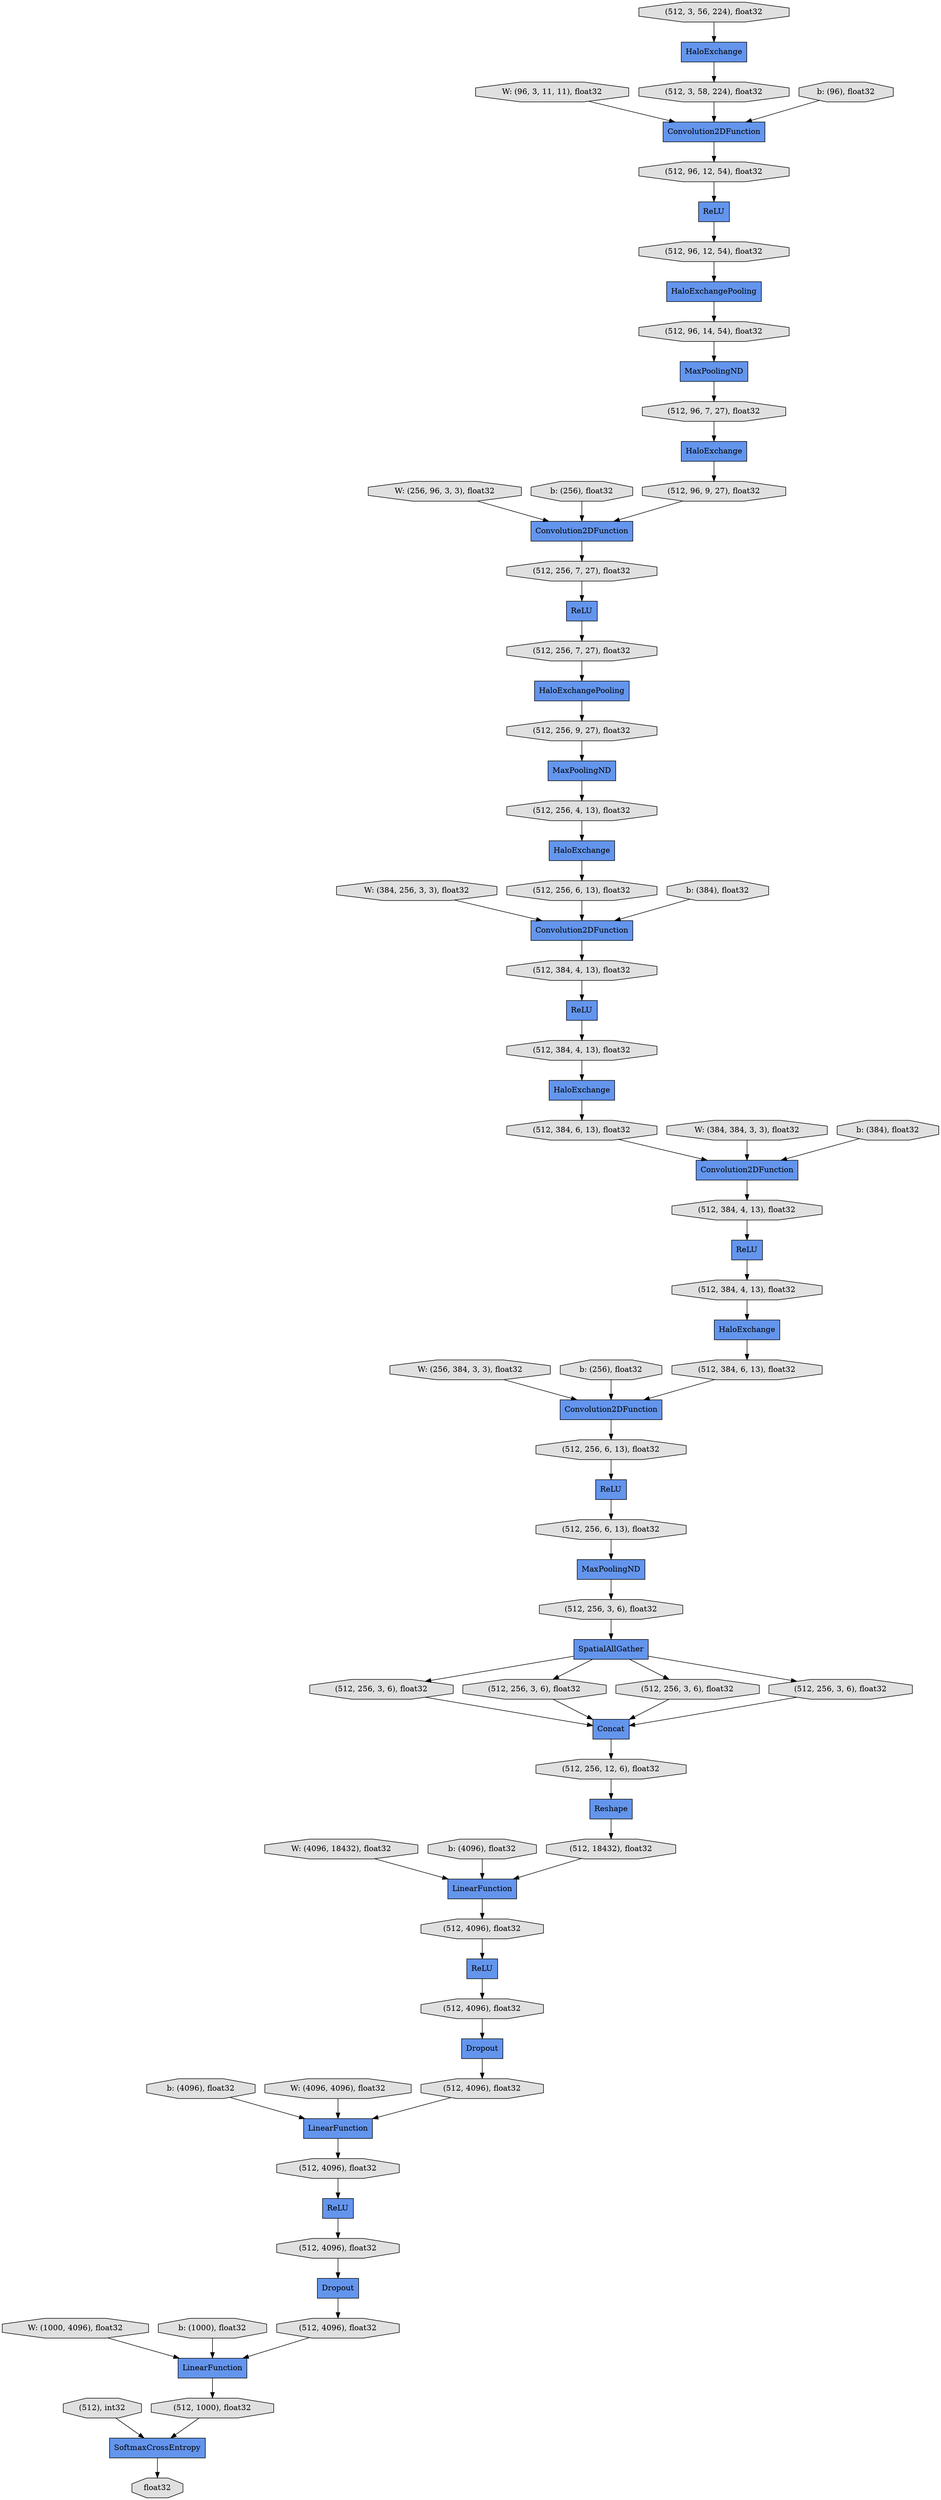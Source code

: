 digraph graphname{rankdir=TB;47247879520336 [label="Concat",shape="record",fillcolor="#6495ED",style="filled"];47249464156432 [label="SoftmaxCrossEntropy",shape="record",fillcolor="#6495ED",style="filled"];47248071966992 [label="b: (4096), float32",shape="octagon",fillcolor="#E0E0E0",style="filled"];47249514373584 [label="(512, 96, 12, 54), float32",shape="octagon",fillcolor="#E0E0E0",style="filled"];47248071967312 [label="W: (1000, 4096), float32",shape="octagon",fillcolor="#E0E0E0",style="filled"];47249514283664 [label="(512, 4096), float32",shape="octagon",fillcolor="#E0E0E0",style="filled"];47246315102992 [label="W: (96, 3, 11, 11), float32",shape="octagon",fillcolor="#E0E0E0",style="filled"];47249514283920 [label="(512, 4096), float32",shape="octagon",fillcolor="#E0E0E0",style="filled"];47248071967696 [label="b: (1000), float32",shape="octagon",fillcolor="#E0E0E0",style="filled"];47249514374096 [label="MaxPoolingND",shape="record",fillcolor="#6495ED",style="filled"];47249514284432 [label="(512, 4096), float32",shape="octagon",fillcolor="#E0E0E0",style="filled"];47249514464720 [label="HaloExchange",shape="record",fillcolor="#6495ED",style="filled"];47249514333712 [label="ReLU",shape="record",fillcolor="#6495ED",style="filled"];47249514284624 [label="(512, 4096), float32",shape="octagon",fillcolor="#E0E0E0",style="filled"];47249514465040 [label="ReLU",shape="record",fillcolor="#6495ED",style="filled"];47249514284880 [label="(512, 1000), float32",shape="octagon",fillcolor="#E0E0E0",style="filled"];47249514334096 [label="Convolution2DFunction",shape="record",fillcolor="#6495ED",style="filled"];47249514334160 [label="(512, 3, 58, 224), float32",shape="octagon",fillcolor="#E0E0E0",style="filled"];47249514285392 [label="(512, 4096), float32",shape="octagon",fillcolor="#E0E0E0",style="filled"];47249514285584 [label="Dropout",shape="record",fillcolor="#6495ED",style="filled"];47249514334736 [label="HaloExchangePooling",shape="record",fillcolor="#6495ED",style="filled"];47249514285840 [label="LinearFunction",shape="record",fillcolor="#6495ED",style="filled"];47249465772816 [label="(512, 96, 12, 54), float32",shape="octagon",fillcolor="#E0E0E0",style="filled"];47249514801936 [label="(512, 3, 56, 224), float32",shape="octagon",fillcolor="#E0E0E0",style="filled"];47249514802000 [label="Convolution2DFunction",shape="record",fillcolor="#6495ED",style="filled"];47249514286480 [label="float32",shape="octagon",fillcolor="#E0E0E0",style="filled"];47249514286608 [label="(512, 4096), float32",shape="octagon",fillcolor="#E0E0E0",style="filled"];47249514376976 [label="HaloExchange",shape="record",fillcolor="#6495ED",style="filled"];47249465888912 [label="(512, 384, 6, 13), float32",shape="octagon",fillcolor="#E0E0E0",style="filled"];47249465921808 [label="ReLU",shape="record",fillcolor="#6495ED",style="filled"];47249465889040 [label="(512, 96, 14, 54), float32",shape="octagon",fillcolor="#E0E0E0",style="filled"];47249465889104 [label="(512, 384, 4, 13), float32",shape="octagon",fillcolor="#E0E0E0",style="filled"];47249465889168 [label="MaxPoolingND",shape="record",fillcolor="#6495ED",style="filled"];47249465922000 [label="(512, 256, 3, 6), float32",shape="octagon",fillcolor="#E0E0E0",style="filled"];47249465889232 [label="(512, 256, 9, 27), float32",shape="octagon",fillcolor="#E0E0E0",style="filled"];47249465889296 [label="(512, 256, 7, 27), float32",shape="octagon",fillcolor="#E0E0E0",style="filled"];47249465922192 [label="LinearFunction",shape="record",fillcolor="#6495ED",style="filled"];47248071938704 [label="W: (256, 96, 3, 3), float32",shape="octagon",fillcolor="#E0E0E0",style="filled"];47249465922256 [label="(512, 256, 6, 13), float32",shape="octagon",fillcolor="#E0E0E0",style="filled"];47249465889616 [label="Convolution2DFunction",shape="record",fillcolor="#6495ED",style="filled"];47247848158096 [label="b: (96), float32",shape="octagon",fillcolor="#E0E0E0",style="filled"];47249465889744 [label="(512, 256, 7, 27), float32",shape="octagon",fillcolor="#E0E0E0",style="filled"];47248071939024 [label="b: (256), float32",shape="octagon",fillcolor="#E0E0E0",style="filled"];47249465922640 [label="(512, 256, 3, 6), float32",shape="octagon",fillcolor="#E0E0E0",style="filled"];47248071939344 [label="W: (384, 256, 3, 3), float32",shape="octagon",fillcolor="#E0E0E0",style="filled"];47249465890192 [label="(512, 256, 6, 13), float32",shape="octagon",fillcolor="#E0E0E0",style="filled"];47248071939664 [label="b: (384), float32",shape="octagon",fillcolor="#E0E0E0",style="filled"];47249465890384 [label="(512, 96, 7, 27), float32",shape="octagon",fillcolor="#E0E0E0",style="filled"];47249465890448 [label="Convolution2DFunction",shape="record",fillcolor="#6495ED",style="filled"];47248071939984 [label="W: (384, 384, 3, 3), float32",shape="octagon",fillcolor="#E0E0E0",style="filled"];47249465923536 [label="LinearFunction",shape="record",fillcolor="#6495ED",style="filled"];47249465923600 [label="Reshape",shape="record",fillcolor="#6495ED",style="filled"];47249465923664 [label="(512, 256, 6, 13), float32",shape="octagon",fillcolor="#E0E0E0",style="filled"];47249465923728 [label="SpatialAllGather",shape="record",fillcolor="#6495ED",style="filled"];47249465923792 [label="(512, 256, 12, 6), float32",shape="octagon",fillcolor="#E0E0E0",style="filled"];47248071940304 [label="b: (384), float32",shape="octagon",fillcolor="#E0E0E0",style="filled"];47249465891024 [label="(512, 256, 4, 13), float32",shape="octagon",fillcolor="#E0E0E0",style="filled"];47249514518800 [label="ReLU",shape="record",fillcolor="#6495ED",style="filled"];47248071940624 [label="W: (256, 384, 3, 3), float32",shape="octagon",fillcolor="#E0E0E0",style="filled"];47249465924176 [label="Dropout",shape="record",fillcolor="#6495ED",style="filled"];47249465924240 [label="(512, 256, 3, 6), float32",shape="octagon",fillcolor="#E0E0E0",style="filled"];47249465891472 [label="Convolution2DFunction",shape="record",fillcolor="#6495ED",style="filled"];47249465924368 [label="(512), int32",shape="octagon",fillcolor="#E0E0E0",style="filled"];47249514429200 [label="HaloExchangePooling",shape="record",fillcolor="#6495ED",style="filled"];47248071940944 [label="b: (256), float32",shape="octagon",fillcolor="#E0E0E0",style="filled"];47249465924560 [label="(512, 384, 6, 13), float32",shape="octagon",fillcolor="#E0E0E0",style="filled"];47248071941328 [label="W: (4096, 18432), float32",shape="octagon",fillcolor="#E0E0E0",style="filled"];47249465924816 [label="(512, 384, 4, 13), float32",shape="octagon",fillcolor="#E0E0E0",style="filled"];47249465892048 [label="HaloExchange",shape="record",fillcolor="#6495ED",style="filled"];47249465892176 [label="MaxPoolingND",shape="record",fillcolor="#6495ED",style="filled"];47249514896720 [label="HaloExchange",shape="record",fillcolor="#6495ED",style="filled"];47249514896784 [label="ReLU",shape="record",fillcolor="#6495ED",style="filled"];47249465892304 [label="(512, 384, 4, 13), float32",shape="octagon",fillcolor="#E0E0E0",style="filled"];47249465925136 [label="(512, 18432), float32",shape="octagon",fillcolor="#E0E0E0",style="filled"];47248071941648 [label="b: (4096), float32",shape="octagon",fillcolor="#E0E0E0",style="filled"];47249465892368 [label="ReLU",shape="record",fillcolor="#6495ED",style="filled"];47249465892496 [label="ReLU",shape="record",fillcolor="#6495ED",style="filled"];47249465925328 [label="(512, 256, 3, 6), float32",shape="octagon",fillcolor="#E0E0E0",style="filled"];47249465892560 [label="HaloExchange",shape="record",fillcolor="#6495ED",style="filled"];47249465925392 [label="(512, 384, 4, 13), float32",shape="octagon",fillcolor="#E0E0E0",style="filled"];47249465892624 [label="(512, 96, 9, 27), float32",shape="octagon",fillcolor="#E0E0E0",style="filled"];47249465925456 [label="(512, 256, 3, 6), float32",shape="octagon",fillcolor="#E0E0E0",style="filled"];47248071942032 [label="W: (4096, 4096), float32",shape="octagon",fillcolor="#E0E0E0",style="filled"];47248071967312 -> 47249514285840;47249514802000 -> 47249514373584;47249514334096 -> 47249465889296;47249465891472 -> 47249465923664;47249465892496 -> 47249465892304;47249514284432 -> 47249514285584;47249465923664 -> 47249465892368;47249465889616 -> 47249465925392;47249465892368 -> 47249465922256;47249465892624 -> 47249514334096;47249514284880 -> 47249464156432;47248071939024 -> 47249514334096;47248071938704 -> 47249514334096;47249514801936 -> 47249514464720;47249465889104 -> 47249465892496;47249465922256 -> 47249465892176;47249514465040 -> 47249465889744;47249465924240 -> 47249465923728;47249465889296 -> 47249514465040;47249465923728 -> 47249465922000;47248071940944 -> 47249465891472;47249465925456 -> 47247879520336;47247848158096 -> 47249514802000;47249465924368 -> 47249464156432;47249465924816 -> 47249514896720;47249465923536 -> 47249514285392;47249465889744 -> 47249514334736;47246315102992 -> 47249514802000;47249465923728 -> 47249465922640;47249514283920 -> 47249465922192;47248071940304 -> 47249465889616;47249514376976 -> 47249465892624;47249514464720 -> 47249514334160;47248071941328 -> 47249465923536;47249465890192 -> 47249465890448;47249514285840 -> 47249514284880;47249465924176 -> 47249514283920;47249514333712 -> 47249514284624;47249514896784 -> 47249465924816;47249465892304 -> 47249465892560;47249465922000 -> 47247879520336;47249514374096 -> 47249465890384;47249465923728 -> 47249465925456;47248071940624 -> 47249465891472;47249465925392 -> 47249514896784;47249514334736 -> 47249465889232;47248071966992 -> 47249465922192;47249465924560 -> 47249465891472;47249465925328 -> 47247879520336;47249514896720 -> 47249465924560;47249514334160 -> 47249514802000;47249464156432 -> 47249514286480;47249465925136 -> 47249465923536;47248071941648 -> 47249465923536;47248071939984 -> 47249465889616;47249465889232 -> 47249465889168;47249514518800 -> 47249465772816;47249465922640 -> 47247879520336;47248071942032 -> 47249465922192;47248071967696 -> 47249514285840;47249514285392 -> 47249514333712;47249465890448 -> 47249465889104;47249465890384 -> 47249514376976;47247879520336 -> 47249465923792;47249514285584 -> 47249514283664;47249514429200 -> 47249465889040;47249514284624 -> 47249465924176;47249465892048 -> 47249465890192;47249514283664 -> 47249514285840;47249465772816 -> 47249514429200;47249465923728 -> 47249465925328;47248071939664 -> 47249465890448;47249514373584 -> 47249514518800;47249465922192 -> 47249514286608;47248071939344 -> 47249465890448;47249465891024 -> 47249465892048;47249465888912 -> 47249465889616;47249465921808 -> 47249514284432;47249465892560 -> 47249465888912;47249465923600 -> 47249465925136;47249465923792 -> 47249465923600;47249465889040 -> 47249514374096;47249514286608 -> 47249465921808;47249465892176 -> 47249465924240;47249465889168 -> 47249465891024;}